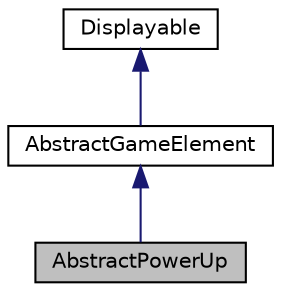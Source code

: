 digraph "AbstractPowerUp"
{
 // LATEX_PDF_SIZE
  edge [fontname="Helvetica",fontsize="10",labelfontname="Helvetica",labelfontsize="10"];
  node [fontname="Helvetica",fontsize="10",shape=record];
  Node1 [label="AbstractPowerUp",height=0.2,width=0.4,color="black", fillcolor="grey75", style="filled", fontcolor="black",tooltip="Classe abstraite regroupant tous les power ups."];
  Node2 -> Node1 [dir="back",color="midnightblue",fontsize="10",style="solid",fontname="Helvetica"];
  Node2 [label="AbstractGameElement",height=0.2,width=0.4,color="black", fillcolor="white", style="filled",URL="$classAbstractGameElement.html",tooltip="Classe abstraite regroupant tous les élements de jeux, comme les blocs, les power ups ou les joueurs."];
  Node3 -> Node2 [dir="back",color="midnightblue",fontsize="10",style="solid",fontname="Helvetica"];
  Node3 [label="Displayable",height=0.2,width=0.4,color="black", fillcolor="white", style="filled",URL="$classDisplayable.html",tooltip=" "];
}
